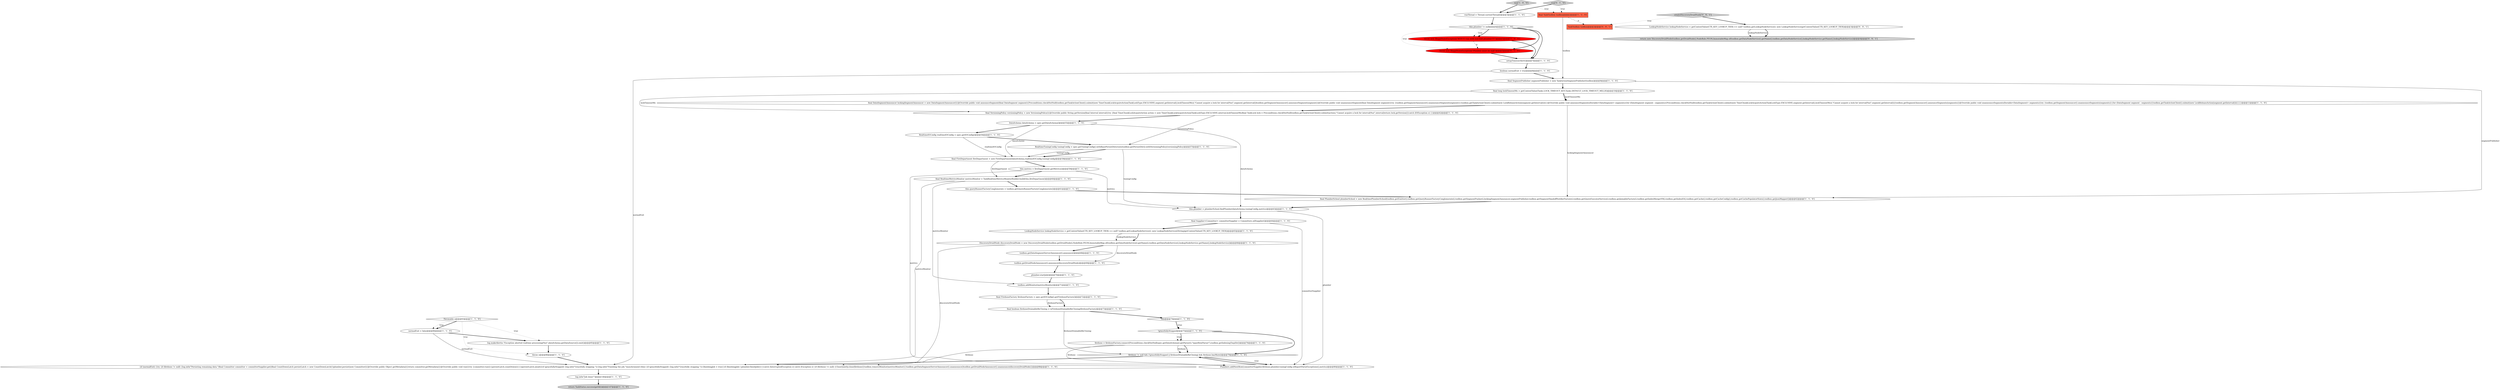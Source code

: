digraph {
19 [style = filled, label = "final FirehoseFactory firehoseFactory = spec.getIOConfig().getFirehoseFactory()@@@72@@@['1', '1', '0']", fillcolor = white, shape = ellipse image = "AAA0AAABBB1BBB"];
24 [style = filled, label = "DiscoveryDruidNode discoveryDruidNode = new DiscoveryDruidNode(toolbox.getDruidNode(),NodeRole.PEON,ImmutableMap.of(toolbox.getDataNodeService().getName(),toolbox.getDataNodeService(),lookupNodeService.getName(),lookupNodeService))@@@66@@@['1', '1', '0']", fillcolor = white, shape = ellipse image = "AAA0AAABBB1BBB"];
5 [style = filled, label = "run['1', '0', '0']", fillcolor = lightgray, shape = diamond image = "AAA0AAABBB1BBB"];
38 [style = filled, label = "RealtimeIOConfig realtimeIOConfig = spec.getIOConfig()@@@56@@@['1', '1', '0']", fillcolor = white, shape = ellipse image = "AAA0AAABBB1BBB"];
45 [style = filled, label = "return new DiscoveryDruidNode(toolbox.getDruidNode(),NodeRole.PEON,ImmutableMap.of(toolbox.getDataNodeService().getName(),toolbox.getDataNodeService(),lookupNodeService.getName(),lookupNodeService))@@@4@@@['0', '0', '1']", fillcolor = lightgray, shape = ellipse image = "AAA0AAABBB3BBB"];
3 [style = filled, label = "normalExit = false@@@84@@@['1', '1', '0']", fillcolor = white, shape = ellipse image = "AAA0AAABBB1BBB"];
34 [style = filled, label = "runThread = Thread.currentThread()@@@3@@@['1', '1', '0']", fillcolor = white, shape = ellipse image = "AAA0AAABBB1BBB"];
33 [style = filled, label = "final PlumberSchool plumberSchool = new RealtimePlumberSchool(toolbox.getEmitter(),toolbox.getQueryRunnerFactoryConglomerate(),toolbox.getSegmentPusher(),lockingSegmentAnnouncer,segmentPublisher,toolbox.getSegmentHandoffNotifierFactory(),toolbox.getQueryExecutorService(),toolbox.getJoinableFactory(),toolbox.getIndexMergerV9(),toolbox.getIndexIO(),toolbox.getCache(),toolbox.getCacheConfig(),toolbox.getCachePopulatorStats(),toolbox.getJsonMapper())@@@62@@@['1', '1', '0']", fillcolor = white, shape = ellipse image = "AAA0AAABBB1BBB"];
11 [style = filled, label = "this.plumber != null@@@4@@@['1', '1', '0']", fillcolor = white, shape = diamond image = "AAA0AAABBB1BBB"];
9 [style = filled, label = "DataSchema dataSchema = spec.getDataSchema()@@@55@@@['1', '1', '0']", fillcolor = white, shape = ellipse image = "AAA0AAABBB1BBB"];
39 [style = filled, label = "log.makeAlert(e,\"Exception aborted realtime processing(%s(\",dataSchema.getDataSource()).emit()@@@85@@@['1', '1', '0']", fillcolor = white, shape = ellipse image = "AAA0AAABBB1BBB"];
31 [style = filled, label = "plumber.startJob()@@@70@@@['1', '1', '0']", fillcolor = white, shape = ellipse image = "AAA0AAABBB1BBB"];
8 [style = filled, label = "final DataSegmentAnnouncer lockingSegmentAnnouncer = new DataSegmentAnnouncer(){@Override public void announceSegment(final DataSegment segment){Preconditions.checkNotNull(toolbox.getTaskActionClient().submit(new TimeChunkLockAcquireAction(TaskLockType.EXCLUSIVE,segment.getInterval(),lockTimeoutMs)),\"Cannot acquire a lock for interval(%s(\",segment.getInterval())toolbox.getSegmentAnnouncer().announceSegment(segment)}@Override public void unannounceSegment(final DataSegment segment){try {toolbox.getSegmentAnnouncer().unannounceSegment(segment)}{toolbox.getTaskActionClient().submit(new LockReleaseAction(segment.getInterval()))}}@Override public void announceSegments(Iterable<DataSegment> segments){for (DataSegment segment : segments){Preconditions.checkNotNull(toolbox.getTaskActionClient().submit(new TimeChunkLockAcquireAction(TaskLockType.EXCLUSIVE,segment.getInterval(),lockTimeoutMs)),\"Cannot acquire a lock for interval(%s(\",segment.getInterval())}toolbox.getSegmentAnnouncer().announceSegments(segments)}@Override public void unannounceSegments(Iterable<DataSegment> segments){try {toolbox.getSegmentAnnouncer().unannounceSegments(segments)}{for (DataSegment segment : segments){toolbox.getTaskActionClient().submit(new LockReleaseAction(segment.getInterval()))}}}}@@@11@@@['1', '1', '0']", fillcolor = white, shape = ellipse image = "AAA0AAABBB1BBB"];
7 [style = filled, label = "Throwable e@@@83@@@['1', '1', '0']", fillcolor = white, shape = diamond image = "AAA0AAABBB1BBB"];
42 [style = filled, label = "run['0', '1', '0']", fillcolor = lightgray, shape = diamond image = "AAA0AAABBB2BBB"];
32 [style = filled, label = "log.info(\"Job done!\")@@@146@@@['1', '1', '0']", fillcolor = white, shape = ellipse image = "AAA0AAABBB1BBB"];
10 [style = filled, label = "this.plumber = plumberSchool.findPlumber(dataSchema,tuningConfig,metrics)@@@63@@@['1', '1', '0']", fillcolor = white, shape = ellipse image = "AAA0AAABBB1BBB"];
40 [style = filled, label = "firehose != null && (!gracefullyStopped || firehoseDrainableByClosing) && firehose.hasMore()@@@79@@@['1', '1', '0']", fillcolor = white, shape = diamond image = "AAA0AAABBB1BBB"];
4 [style = filled, label = "LookupNodeService lookupNodeService = getContextValue(CTX_KEY_LOOKUP_TIER) == null? toolbox.getLookupNodeService(): new LookupNodeService((String)getContextValue(CTX_KEY_LOOKUP_TIER))@@@65@@@['1', '1', '0']", fillcolor = white, shape = ellipse image = "AAA0AAABBB1BBB"];
22 [style = filled, label = "firehose = firehoseFactory.connect(Preconditions.checkNotNull(spec.getDataSchema().getParser(),\"inputRowParser\"),toolbox.getIndexingTmpDir())@@@76@@@['1', '1', '0']", fillcolor = white, shape = ellipse image = "AAA0AAABBB1BBB"];
18 [style = filled, label = "setupTimeoutAlert()@@@7@@@['1', '1', '0']", fillcolor = white, shape = ellipse image = "AAA0AAABBB1BBB"];
25 [style = filled, label = "this.metrics = fireDepartment.getMetrics()@@@59@@@['1', '1', '0']", fillcolor = white, shape = ellipse image = "AAA0AAABBB1BBB"];
37 [style = filled, label = "final SegmentPublisher segmentPublisher = new TaskActionSegmentPublisher(toolbox)@@@9@@@['1', '1', '0']", fillcolor = white, shape = ellipse image = "AAA0AAABBB1BBB"];
28 [style = filled, label = "final VersioningPolicy versioningPolicy = new VersioningPolicy(){@Override public String getVersion(final Interval interval){try {final TimeChunkLockAcquireAction action = new TimeChunkLockAcquireAction(TaskLockType.EXCLUSIVE,interval,lockTimeoutMs)final TaskLock lock = Preconditions.checkNotNull(toolbox.getTaskActionClient().submit(action),\"Cannot acquire a lock for interval(%s(\",interval)return lock.getVersion()}catch (IOException e) }}@@@42@@@['1', '1', '0']", fillcolor = white, shape = ellipse image = "AAA0AAABBB1BBB"];
1 [style = filled, label = "final long lockTimeoutMs = getContextValue(Tasks.LOCK_TIMEOUT_KEY,Tasks.DEFAULT_LOCK_TIMEOUT_MILLIS)@@@10@@@['1', '1', '0']", fillcolor = white, shape = ellipse image = "AAA0AAABBB1BBB"];
30 [style = filled, label = "final TaskToolbox toolbox@@@2@@@['1', '1', '0']", fillcolor = tomato, shape = box image = "AAA0AAABBB1BBB"];
20 [style = filled, label = "Plumbers.addNextRow(committerSupplier,firehose,plumber,tuningConfig.isReportParseExceptions(),metrics)@@@80@@@['1', '1', '0']", fillcolor = white, shape = ellipse image = "AAA0AAABBB1BBB"];
29 [style = filled, label = "{if (normalExit) {try {if (firehose != null) {log.info(\"Persisting remaining data.\")final Committer committer = committerSupplier.get()final CountDownLatch persistLatch = new CountDownLatch(1)plumber.persist(new Committer(){@Override public Object getMetadata(){return committer.getMetadata()}@Override public void run(){try {committer.run()}{persistLatch.countDown()}}})persistLatch.await()}if (gracefullyStopped) {log.info(\"Gracefully stopping.\")}{log.info(\"Finishing the job.\")synchronized (this) {if (gracefullyStopped) {log.info(\"Gracefully stopping.\")}{finishingJob = true}}if (finishingJob) {plumber.finishJob()}}}catch (InterruptedException e) catch (Exception e) {if (firehose != null) {CloseQuietly.close(firehose)}toolbox.removeMonitor(metricsMonitor)}}toolbox.getDataSegmentServerAnnouncer().unannounce()toolbox.getDruidNodeAnnouncer().unannounce(discoveryDruidNode)}@@@88@@@['1', '1', '0']", fillcolor = white, shape = ellipse image = "AAA0AAABBB1BBB"];
46 [style = filled, label = "LookupNodeService lookupNodeService = getContextValue(CTX_KEY_LOOKUP_TIER) == null? toolbox.getLookupNodeService(): new LookupNodeService(getContextValue(CTX_KEY_LOOKUP_TIER))@@@3@@@['0', '0', '1']", fillcolor = white, shape = ellipse image = "AAA0AAABBB3BBB"];
17 [style = filled, label = "boolean normalExit = true@@@8@@@['1', '1', '0']", fillcolor = white, shape = ellipse image = "AAA0AAABBB1BBB"];
21 [style = filled, label = "final Supplier<Committer> committerSupplier = Committers.nilSupplier()@@@64@@@['1', '1', '0']", fillcolor = white, shape = ellipse image = "AAA0AAABBB1BBB"];
27 [style = filled, label = "return TaskStatus.success(getId())@@@147@@@['1', '1', '0']", fillcolor = lightgray, shape = ellipse image = "AAA0AAABBB1BBB"];
23 [style = filled, label = "final boolean firehoseDrainableByClosing = isFirehoseDrainableByClosing(firehoseFactory)@@@73@@@['1', '1', '0']", fillcolor = white, shape = ellipse image = "AAA0AAABBB1BBB"];
16 [style = filled, label = "toolbox.addMonitor(metricsMonitor)@@@71@@@['1', '1', '0']", fillcolor = white, shape = ellipse image = "AAA0AAABBB1BBB"];
35 [style = filled, label = "this.queryRunnerFactoryConglomerate = toolbox.getQueryRunnerFactoryConglomerate()@@@61@@@['1', '1', '0']", fillcolor = white, shape = ellipse image = "AAA0AAABBB1BBB"];
43 [style = filled, label = "createDiscoveryDruidNode['0', '0', '1']", fillcolor = lightgray, shape = diamond image = "AAA0AAABBB3BBB"];
36 [style = filled, label = "throw e@@@86@@@['1', '1', '0']", fillcolor = white, shape = ellipse image = "AAA0AAABBB1BBB"];
15 [style = filled, label = "final RealtimeMetricsMonitor metricsMonitor = TaskRealtimeMetricsMonitorBuilder.build(this,fireDepartment)@@@60@@@['1', '1', '0']", fillcolor = white, shape = ellipse image = "AAA0AAABBB1BBB"];
2 [style = filled, label = "!gracefullyStopped@@@75@@@['1', '1', '0']", fillcolor = white, shape = diamond image = "AAA0AAABBB1BBB"];
0 [style = filled, label = "RealtimeTuningConfig tuningConfig = spec.getTuningConfig().withBasePersistDirectory(toolbox.getPersistDir()).withVersioningPolicy(versioningPolicy)@@@57@@@['1', '1', '0']", fillcolor = white, shape = ellipse image = "AAA0AAABBB1BBB"];
13 [style = filled, label = "throw new IllegalStateException(\"WTF?!? run with non-null plumber??!\")@@@5@@@['1', '0', '0']", fillcolor = red, shape = ellipse image = "AAA1AAABBB1BBB"];
44 [style = filled, label = "TaskToolbox toolbox@@@2@@@['0', '0', '1']", fillcolor = tomato, shape = box image = "AAA0AAABBB3BBB"];
26 [style = filled, label = "toolbox.getDataSegmentServerAnnouncer().announce()@@@68@@@['1', '1', '0']", fillcolor = white, shape = ellipse image = "AAA0AAABBB1BBB"];
41 [style = filled, label = "throw new IllegalStateException(\"Plumber must be null\")@@@5@@@['0', '1', '0']", fillcolor = red, shape = ellipse image = "AAA1AAABBB2BBB"];
12 [style = filled, label = "toolbox.getDruidNodeAnnouncer().announce(discoveryDruidNode)@@@69@@@['1', '1', '0']", fillcolor = white, shape = ellipse image = "AAA0AAABBB1BBB"];
6 [style = filled, label = "this@@@74@@@['1', '1', '0']", fillcolor = white, shape = diamond image = "AAA0AAABBB1BBB"];
14 [style = filled, label = "final FireDepartment fireDepartment = new FireDepartment(dataSchema,realtimeIOConfig,tuningConfig)@@@58@@@['1', '1', '0']", fillcolor = white, shape = ellipse image = "AAA0AAABBB1BBB"];
14->25 [style = bold, label=""];
11->41 [style = dotted, label="true"];
23->40 [style = solid, label="firehoseDrainableByClosing"];
30->44 [style = dashed, label="0"];
2->22 [style = dotted, label="true"];
7->36 [style = dotted, label="true"];
36->29 [style = bold, label=""];
9->14 [style = solid, label="dataSchema"];
1->8 [style = solid, label="lockTimeoutMs"];
25->20 [style = solid, label="metrics"];
19->23 [style = solid, label="firehoseFactory"];
28->9 [style = bold, label=""];
40->20 [style = bold, label=""];
7->39 [style = dotted, label="true"];
13->41 [style = dashed, label="0"];
10->20 [style = solid, label="plumber"];
28->0 [style = solid, label="versioningPolicy"];
5->34 [style = bold, label=""];
26->12 [style = bold, label=""];
0->14 [style = bold, label=""];
14->15 [style = solid, label="fireDepartment"];
11->13 [style = bold, label=""];
15->16 [style = solid, label="metricsMonitor"];
0->14 [style = solid, label="tuningConfig"];
25->15 [style = bold, label=""];
3->39 [style = bold, label=""];
9->38 [style = bold, label=""];
0->10 [style = solid, label="tuningConfig"];
25->10 [style = solid, label="metrics"];
8->28 [style = bold, label=""];
3->29 [style = solid, label="normalExit"];
46->45 [style = solid, label="lookupNodeService"];
8->33 [style = solid, label="lockingSegmentAnnouncer"];
21->20 [style = solid, label="committerSupplier"];
37->1 [style = bold, label=""];
10->21 [style = bold, label=""];
11->13 [style = dotted, label="true"];
16->19 [style = bold, label=""];
17->37 [style = bold, label=""];
40->20 [style = dotted, label="true"];
11->18 [style = bold, label=""];
15->35 [style = bold, label=""];
43->46 [style = bold, label=""];
6->2 [style = bold, label=""];
29->32 [style = bold, label=""];
38->0 [style = bold, label=""];
42->30 [style = dotted, label="true"];
5->30 [style = dotted, label="true"];
24->29 [style = solid, label="discoveryDruidNode"];
12->31 [style = bold, label=""];
13->18 [style = bold, label=""];
40->29 [style = bold, label=""];
21->4 [style = bold, label=""];
4->24 [style = bold, label=""];
1->8 [style = bold, label=""];
37->33 [style = solid, label="segmentPublisher"];
32->27 [style = bold, label=""];
24->12 [style = solid, label="discoveryDruidNode"];
11->41 [style = bold, label=""];
24->26 [style = bold, label=""];
9->10 [style = solid, label="dataSchema"];
43->44 [style = dotted, label="true"];
4->24 [style = solid, label="lookupNodeService"];
6->2 [style = dotted, label="true"];
22->29 [style = solid, label="firehose"];
23->6 [style = bold, label=""];
38->14 [style = solid, label="realtimeIOConfig"];
41->18 [style = bold, label=""];
22->40 [style = bold, label=""];
42->34 [style = bold, label=""];
31->16 [style = bold, label=""];
17->29 [style = solid, label="normalExit"];
35->33 [style = bold, label=""];
15->29 [style = solid, label="metricsMonitor"];
18->17 [style = bold, label=""];
33->10 [style = bold, label=""];
2->40 [style = bold, label=""];
34->11 [style = bold, label=""];
7->3 [style = bold, label=""];
22->40 [style = solid, label="firehose"];
20->40 [style = bold, label=""];
7->3 [style = dotted, label="true"];
19->23 [style = bold, label=""];
1->28 [style = solid, label="lockTimeoutMs"];
46->45 [style = bold, label=""];
2->22 [style = bold, label=""];
39->36 [style = bold, label=""];
30->37 [style = solid, label="toolbox"];
22->20 [style = solid, label="firehose"];
}
